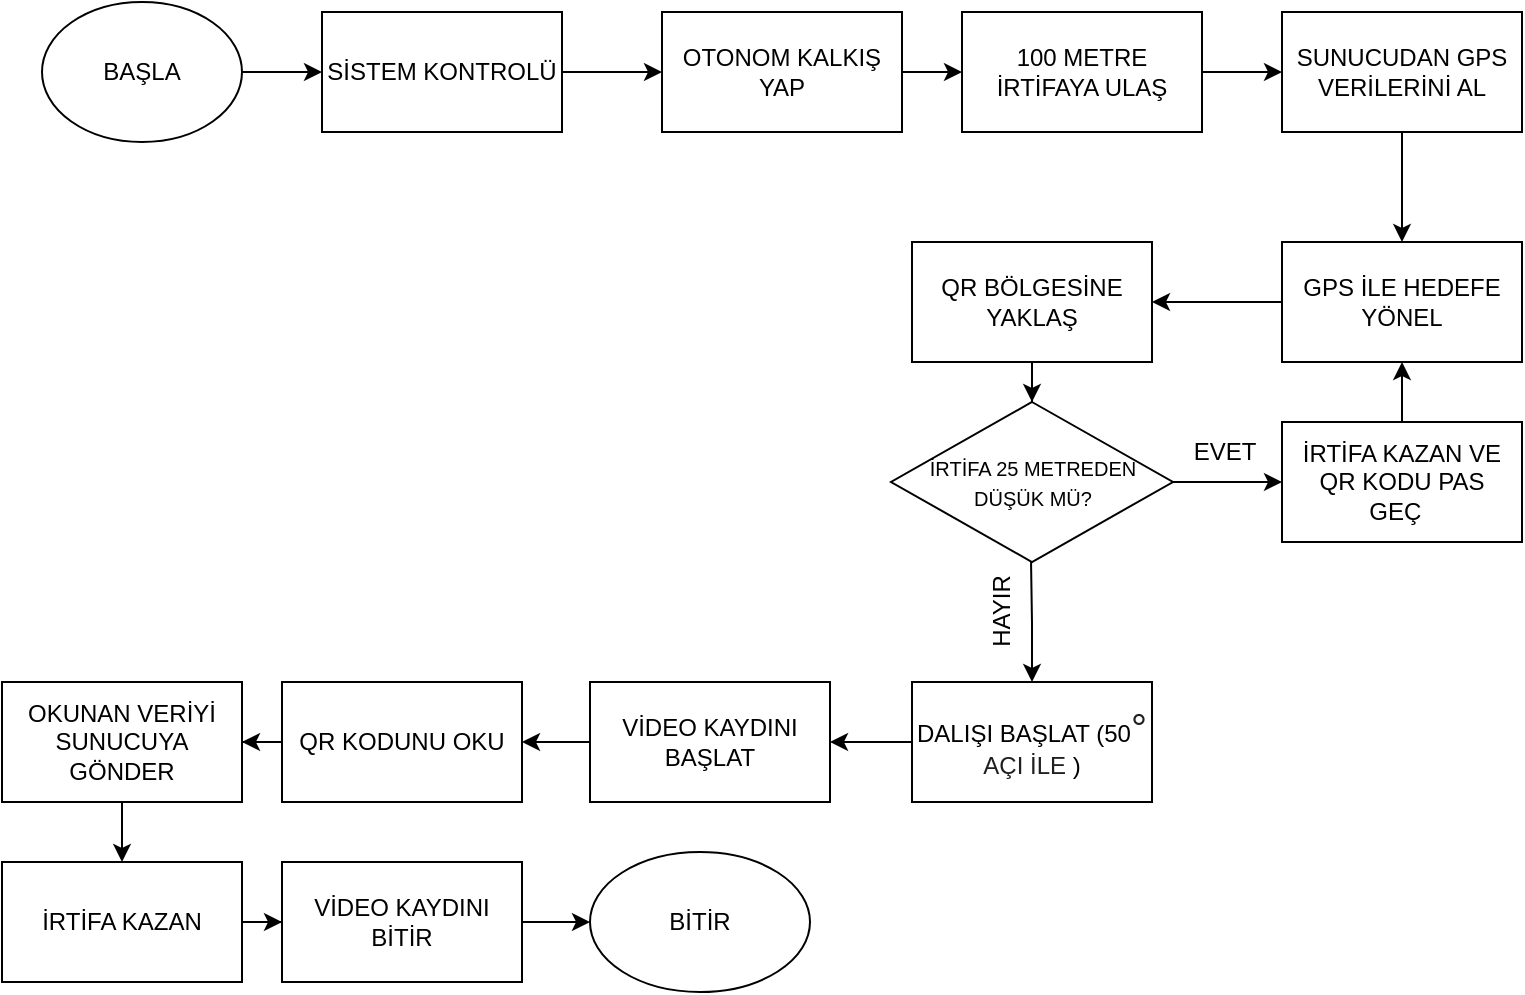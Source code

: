 <mxfile version="26.2.12">
  <diagram name="Sayfa -1" id="835Qh6a6VuvBdQNtSpNg">
    <mxGraphModel dx="1298" dy="675" grid="1" gridSize="10" guides="1" tooltips="1" connect="1" arrows="1" fold="1" page="1" pageScale="1" pageWidth="827" pageHeight="1169" math="0" shadow="0">
      <root>
        <mxCell id="0" />
        <mxCell id="1" parent="0" />
        <mxCell id="ejflFpMOEeVqQ8Mr5OiM-47" value="" style="edgeStyle=orthogonalEdgeStyle;rounded=0;orthogonalLoop=1;jettySize=auto;html=1;" parent="1" source="ejflFpMOEeVqQ8Mr5OiM-1" target="ejflFpMOEeVqQ8Mr5OiM-2" edge="1">
          <mxGeometry relative="1" as="geometry" />
        </mxCell>
        <mxCell id="ejflFpMOEeVqQ8Mr5OiM-1" value="" style="ellipse;whiteSpace=wrap;html=1;" parent="1" vertex="1">
          <mxGeometry x="50" y="10" width="100" height="70" as="geometry" />
        </mxCell>
        <mxCell id="ejflFpMOEeVqQ8Mr5OiM-31" value="" style="edgeStyle=orthogonalEdgeStyle;rounded=0;orthogonalLoop=1;jettySize=auto;html=1;" parent="1" source="ejflFpMOEeVqQ8Mr5OiM-2" target="ejflFpMOEeVqQ8Mr5OiM-3" edge="1">
          <mxGeometry relative="1" as="geometry" />
        </mxCell>
        <mxCell id="ejflFpMOEeVqQ8Mr5OiM-2" value="SİSTEM KONTROLÜ" style="rounded=0;whiteSpace=wrap;html=1;" parent="1" vertex="1">
          <mxGeometry x="190" y="15" width="120" height="60" as="geometry" />
        </mxCell>
        <mxCell id="ejflFpMOEeVqQ8Mr5OiM-54" value="" style="edgeStyle=orthogonalEdgeStyle;rounded=0;orthogonalLoop=1;jettySize=auto;html=1;" parent="1" source="ejflFpMOEeVqQ8Mr5OiM-3" target="ejflFpMOEeVqQ8Mr5OiM-51" edge="1">
          <mxGeometry relative="1" as="geometry" />
        </mxCell>
        <mxCell id="ejflFpMOEeVqQ8Mr5OiM-3" value="OTONOM KALKIŞ YAP" style="rounded=0;whiteSpace=wrap;html=1;" parent="1" vertex="1">
          <mxGeometry x="360" y="15" width="120" height="60" as="geometry" />
        </mxCell>
        <mxCell id="ejflFpMOEeVqQ8Mr5OiM-4" value="BAŞLA" style="text;strokeColor=none;align=center;fillColor=none;html=1;verticalAlign=middle;whiteSpace=wrap;rounded=0;" parent="1" vertex="1">
          <mxGeometry x="70" y="30" width="60" height="30" as="geometry" />
        </mxCell>
        <mxCell id="ejflFpMOEeVqQ8Mr5OiM-60" value="" style="edgeStyle=orthogonalEdgeStyle;rounded=0;orthogonalLoop=1;jettySize=auto;html=1;" parent="1" source="ejflFpMOEeVqQ8Mr5OiM-5" target="ejflFpMOEeVqQ8Mr5OiM-6" edge="1">
          <mxGeometry relative="1" as="geometry" />
        </mxCell>
        <mxCell id="ejflFpMOEeVqQ8Mr5OiM-5" value="SUNUCUDAN GPS VERİLERİNİ AL" style="rounded=0;whiteSpace=wrap;html=1;" parent="1" vertex="1">
          <mxGeometry x="670" y="15" width="120" height="60" as="geometry" />
        </mxCell>
        <mxCell id="ejflFpMOEeVqQ8Mr5OiM-49" value="" style="edgeStyle=orthogonalEdgeStyle;rounded=0;orthogonalLoop=1;jettySize=auto;html=1;" parent="1" source="ejflFpMOEeVqQ8Mr5OiM-6" target="ejflFpMOEeVqQ8Mr5OiM-7" edge="1">
          <mxGeometry relative="1" as="geometry" />
        </mxCell>
        <mxCell id="ejflFpMOEeVqQ8Mr5OiM-6" value="GPS İLE HEDEFE YÖNEL" style="rounded=0;whiteSpace=wrap;html=1;" parent="1" vertex="1">
          <mxGeometry x="670" y="130" width="120" height="60" as="geometry" />
        </mxCell>
        <mxCell id="ejflFpMOEeVqQ8Mr5OiM-57" value="" style="edgeStyle=orthogonalEdgeStyle;rounded=0;orthogonalLoop=1;jettySize=auto;html=1;" parent="1" source="ejflFpMOEeVqQ8Mr5OiM-7" target="ejflFpMOEeVqQ8Mr5OiM-10" edge="1">
          <mxGeometry relative="1" as="geometry" />
        </mxCell>
        <mxCell id="ejflFpMOEeVqQ8Mr5OiM-7" value="QR BÖLGESİNE YAKLAŞ" style="rounded=0;whiteSpace=wrap;html=1;" parent="1" vertex="1">
          <mxGeometry x="485" y="130" width="120" height="60" as="geometry" />
        </mxCell>
        <mxCell id="ejflFpMOEeVqQ8Mr5OiM-65" value="" style="edgeStyle=orthogonalEdgeStyle;rounded=0;orthogonalLoop=1;jettySize=auto;html=1;" parent="1" source="ejflFpMOEeVqQ8Mr5OiM-8" target="ejflFpMOEeVqQ8Mr5OiM-21" edge="1">
          <mxGeometry relative="1" as="geometry" />
        </mxCell>
        <mxCell id="ejflFpMOEeVqQ8Mr5OiM-8" value="DALIŞI BAŞLAT (50&lt;span style=&quot;color: rgb(31, 31, 31); font-family: &amp;quot;Google Sans&amp;quot;, Arial, sans-serif; font-size: 20px; text-align: start; background-color: rgb(255, 255, 255);&quot;&gt;° &lt;/span&gt;&lt;span style=&quot;color: rgb(31, 31, 31); font-family: &amp;quot;Google Sans&amp;quot;, Arial, sans-serif; text-align: start; background-color: rgb(255, 255, 255);&quot;&gt;&lt;font style=&quot;font-size: 12px;&quot;&gt;AÇI İLE&amp;nbsp;&lt;/font&gt;&lt;/span&gt;)" style="rounded=0;whiteSpace=wrap;html=1;" parent="1" vertex="1">
          <mxGeometry x="485" y="350" width="120" height="60" as="geometry" />
        </mxCell>
        <mxCell id="ejflFpMOEeVqQ8Mr5OiM-58" value="" style="edgeStyle=orthogonalEdgeStyle;rounded=0;orthogonalLoop=1;jettySize=auto;html=1;" parent="1" source="ejflFpMOEeVqQ8Mr5OiM-10" target="ejflFpMOEeVqQ8Mr5OiM-16" edge="1">
          <mxGeometry relative="1" as="geometry" />
        </mxCell>
        <mxCell id="ejflFpMOEeVqQ8Mr5OiM-10" value="&lt;font style=&quot;font-size: 10px;&quot;&gt;İRTİFA 25 METREDEN DÜŞÜK MÜ?&lt;/font&gt;" style="rhombus;whiteSpace=wrap;html=1;" parent="1" vertex="1">
          <mxGeometry x="474.5" y="210" width="141" height="80" as="geometry" />
        </mxCell>
        <mxCell id="ejflFpMOEeVqQ8Mr5OiM-62" value="" style="edgeStyle=orthogonalEdgeStyle;rounded=0;orthogonalLoop=1;jettySize=auto;html=1;" parent="1" source="ejflFpMOEeVqQ8Mr5OiM-16" target="ejflFpMOEeVqQ8Mr5OiM-6" edge="1">
          <mxGeometry relative="1" as="geometry" />
        </mxCell>
        <mxCell id="ejflFpMOEeVqQ8Mr5OiM-16" value="İRTİFA KAZAN VE QR KODU PAS GEÇ&amp;nbsp;&amp;nbsp;" style="rounded=0;whiteSpace=wrap;html=1;" parent="1" vertex="1">
          <mxGeometry x="670" y="220" width="120" height="60" as="geometry" />
        </mxCell>
        <mxCell id="ejflFpMOEeVqQ8Mr5OiM-66" value="" style="edgeStyle=orthogonalEdgeStyle;rounded=0;orthogonalLoop=1;jettySize=auto;html=1;" parent="1" source="ejflFpMOEeVqQ8Mr5OiM-21" target="ejflFpMOEeVqQ8Mr5OiM-22" edge="1">
          <mxGeometry relative="1" as="geometry" />
        </mxCell>
        <mxCell id="ejflFpMOEeVqQ8Mr5OiM-21" value="VİDEO KAYDINI BAŞLAT" style="rounded=0;whiteSpace=wrap;html=1;" parent="1" vertex="1">
          <mxGeometry x="324" y="350" width="120" height="60" as="geometry" />
        </mxCell>
        <mxCell id="ejflFpMOEeVqQ8Mr5OiM-67" value="" style="edgeStyle=orthogonalEdgeStyle;rounded=0;orthogonalLoop=1;jettySize=auto;html=1;" parent="1" source="ejflFpMOEeVqQ8Mr5OiM-22" target="ejflFpMOEeVqQ8Mr5OiM-25" edge="1">
          <mxGeometry relative="1" as="geometry" />
        </mxCell>
        <mxCell id="ejflFpMOEeVqQ8Mr5OiM-22" value="QR KODUNU OKU" style="rounded=0;whiteSpace=wrap;html=1;" parent="1" vertex="1">
          <mxGeometry x="170" y="350" width="120" height="60" as="geometry" />
        </mxCell>
        <mxCell id="ejflFpMOEeVqQ8Mr5OiM-68" value="" style="edgeStyle=orthogonalEdgeStyle;rounded=0;orthogonalLoop=1;jettySize=auto;html=1;" parent="1" source="ejflFpMOEeVqQ8Mr5OiM-25" target="ejflFpMOEeVqQ8Mr5OiM-26" edge="1">
          <mxGeometry relative="1" as="geometry" />
        </mxCell>
        <mxCell id="ejflFpMOEeVqQ8Mr5OiM-25" value="OKUNAN VERİYİ SUNUCUYA GÖNDER" style="rounded=0;whiteSpace=wrap;html=1;" parent="1" vertex="1">
          <mxGeometry x="30" y="350" width="120" height="60" as="geometry" />
        </mxCell>
        <mxCell id="ejflFpMOEeVqQ8Mr5OiM-69" value="" style="edgeStyle=orthogonalEdgeStyle;rounded=0;orthogonalLoop=1;jettySize=auto;html=1;" parent="1" source="ejflFpMOEeVqQ8Mr5OiM-26" target="ejflFpMOEeVqQ8Mr5OiM-27" edge="1">
          <mxGeometry relative="1" as="geometry" />
        </mxCell>
        <mxCell id="ejflFpMOEeVqQ8Mr5OiM-26" value="İRTİFA KAZAN" style="rounded=0;whiteSpace=wrap;html=1;" parent="1" vertex="1">
          <mxGeometry x="30" y="440" width="120" height="60" as="geometry" />
        </mxCell>
        <mxCell id="ejflFpMOEeVqQ8Mr5OiM-70" value="" style="edgeStyle=orthogonalEdgeStyle;rounded=0;orthogonalLoop=1;jettySize=auto;html=1;" parent="1" source="ejflFpMOEeVqQ8Mr5OiM-27" target="ejflFpMOEeVqQ8Mr5OiM-28" edge="1">
          <mxGeometry relative="1" as="geometry" />
        </mxCell>
        <mxCell id="ejflFpMOEeVqQ8Mr5OiM-27" value="VİDEO KAYDINI BİTİR" style="rounded=0;whiteSpace=wrap;html=1;" parent="1" vertex="1">
          <mxGeometry x="170" y="440" width="120" height="60" as="geometry" />
        </mxCell>
        <mxCell id="ejflFpMOEeVqQ8Mr5OiM-28" value="BİTİR" style="ellipse;whiteSpace=wrap;html=1;" parent="1" vertex="1">
          <mxGeometry x="324" y="435" width="110" height="70" as="geometry" />
        </mxCell>
        <mxCell id="ejflFpMOEeVqQ8Mr5OiM-34" value="" style="edgeStyle=orthogonalEdgeStyle;rounded=0;orthogonalLoop=1;jettySize=auto;html=1;" parent="1" edge="1">
          <mxGeometry relative="1" as="geometry">
            <mxPoint x="544.52" y="290" as="sourcePoint" />
            <mxPoint x="545" y="350" as="targetPoint" />
          </mxGeometry>
        </mxCell>
        <mxCell id="ejflFpMOEeVqQ8Mr5OiM-55" value="" style="edgeStyle=orthogonalEdgeStyle;rounded=0;orthogonalLoop=1;jettySize=auto;html=1;" parent="1" source="ejflFpMOEeVqQ8Mr5OiM-51" target="ejflFpMOEeVqQ8Mr5OiM-5" edge="1">
          <mxGeometry relative="1" as="geometry" />
        </mxCell>
        <mxCell id="ejflFpMOEeVqQ8Mr5OiM-51" value="100 METRE İRTİFAYA ULAŞ" style="rounded=0;whiteSpace=wrap;html=1;" parent="1" vertex="1">
          <mxGeometry x="510" y="15" width="120" height="60" as="geometry" />
        </mxCell>
        <mxCell id="ejflFpMOEeVqQ8Mr5OiM-63" value="EVET" style="text;html=1;align=center;verticalAlign=middle;resizable=0;points=[];autosize=1;strokeColor=none;fillColor=none;" parent="1" vertex="1">
          <mxGeometry x="615.5" y="220" width="50" height="30" as="geometry" />
        </mxCell>
        <mxCell id="ejflFpMOEeVqQ8Mr5OiM-64" value="HAYIR" style="text;html=1;align=center;verticalAlign=middle;resizable=0;points=[];autosize=1;strokeColor=none;fillColor=none;flipH=0;flipV=1;rotation=-90;" parent="1" vertex="1">
          <mxGeometry x="500" y="300" width="60" height="30" as="geometry" />
        </mxCell>
      </root>
    </mxGraphModel>
  </diagram>
</mxfile>
